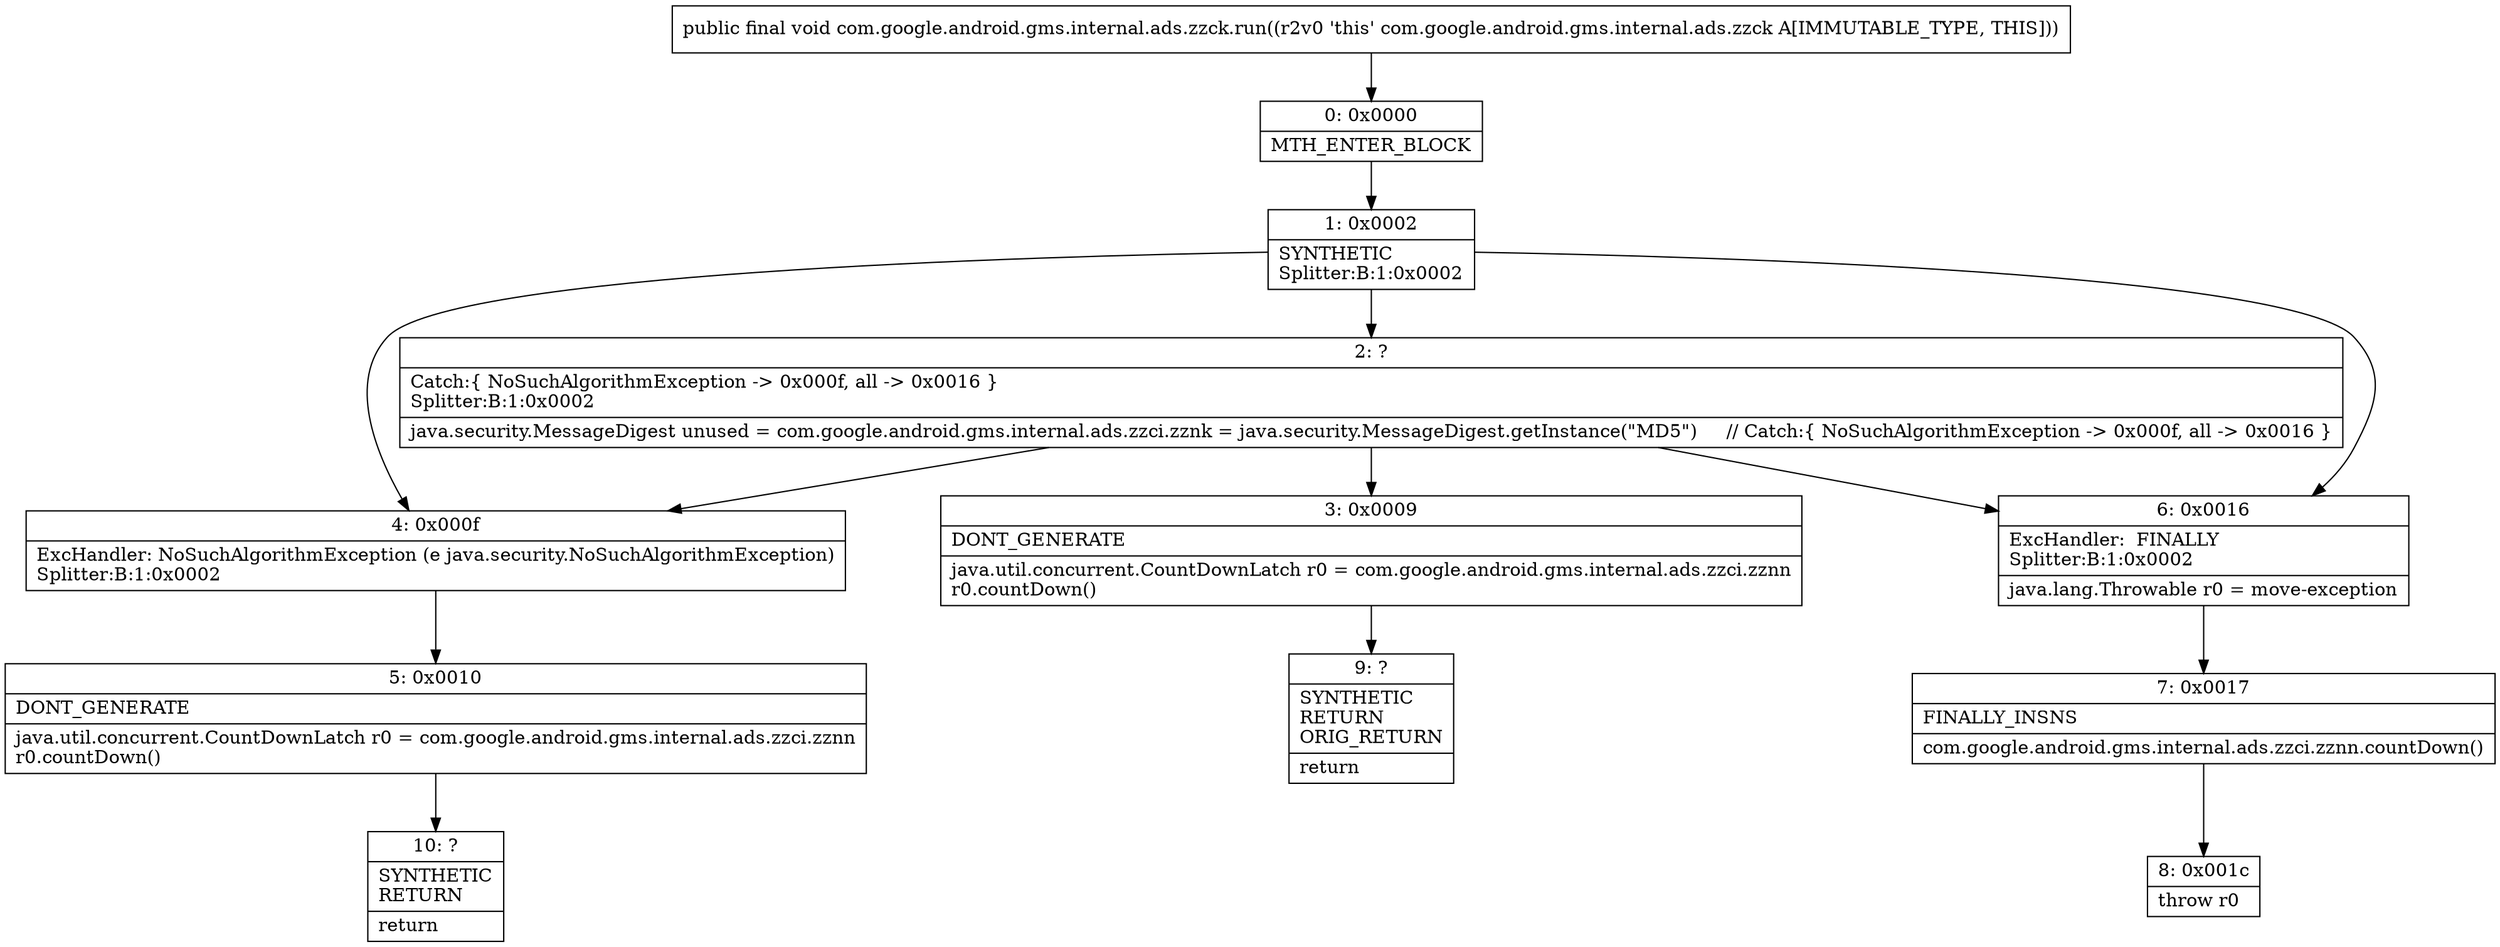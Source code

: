 digraph "CFG forcom.google.android.gms.internal.ads.zzck.run()V" {
Node_0 [shape=record,label="{0\:\ 0x0000|MTH_ENTER_BLOCK\l}"];
Node_1 [shape=record,label="{1\:\ 0x0002|SYNTHETIC\lSplitter:B:1:0x0002\l}"];
Node_2 [shape=record,label="{2\:\ ?|Catch:\{ NoSuchAlgorithmException \-\> 0x000f, all \-\> 0x0016 \}\lSplitter:B:1:0x0002\l|java.security.MessageDigest unused = com.google.android.gms.internal.ads.zzci.zznk = java.security.MessageDigest.getInstance(\"MD5\")     \/\/ Catch:\{ NoSuchAlgorithmException \-\> 0x000f, all \-\> 0x0016 \}\l}"];
Node_3 [shape=record,label="{3\:\ 0x0009|DONT_GENERATE\l|java.util.concurrent.CountDownLatch r0 = com.google.android.gms.internal.ads.zzci.zznn\lr0.countDown()\l}"];
Node_4 [shape=record,label="{4\:\ 0x000f|ExcHandler: NoSuchAlgorithmException (e java.security.NoSuchAlgorithmException)\lSplitter:B:1:0x0002\l}"];
Node_5 [shape=record,label="{5\:\ 0x0010|DONT_GENERATE\l|java.util.concurrent.CountDownLatch r0 = com.google.android.gms.internal.ads.zzci.zznn\lr0.countDown()\l}"];
Node_6 [shape=record,label="{6\:\ 0x0016|ExcHandler:  FINALLY\lSplitter:B:1:0x0002\l|java.lang.Throwable r0 = move\-exception\l}"];
Node_7 [shape=record,label="{7\:\ 0x0017|FINALLY_INSNS\l|com.google.android.gms.internal.ads.zzci.zznn.countDown()\l}"];
Node_8 [shape=record,label="{8\:\ 0x001c|throw r0\l}"];
Node_9 [shape=record,label="{9\:\ ?|SYNTHETIC\lRETURN\lORIG_RETURN\l|return\l}"];
Node_10 [shape=record,label="{10\:\ ?|SYNTHETIC\lRETURN\l|return\l}"];
MethodNode[shape=record,label="{public final void com.google.android.gms.internal.ads.zzck.run((r2v0 'this' com.google.android.gms.internal.ads.zzck A[IMMUTABLE_TYPE, THIS])) }"];
MethodNode -> Node_0;
Node_0 -> Node_1;
Node_1 -> Node_2;
Node_1 -> Node_4;
Node_1 -> Node_6;
Node_2 -> Node_3;
Node_2 -> Node_4;
Node_2 -> Node_6;
Node_3 -> Node_9;
Node_4 -> Node_5;
Node_5 -> Node_10;
Node_6 -> Node_7;
Node_7 -> Node_8;
}

